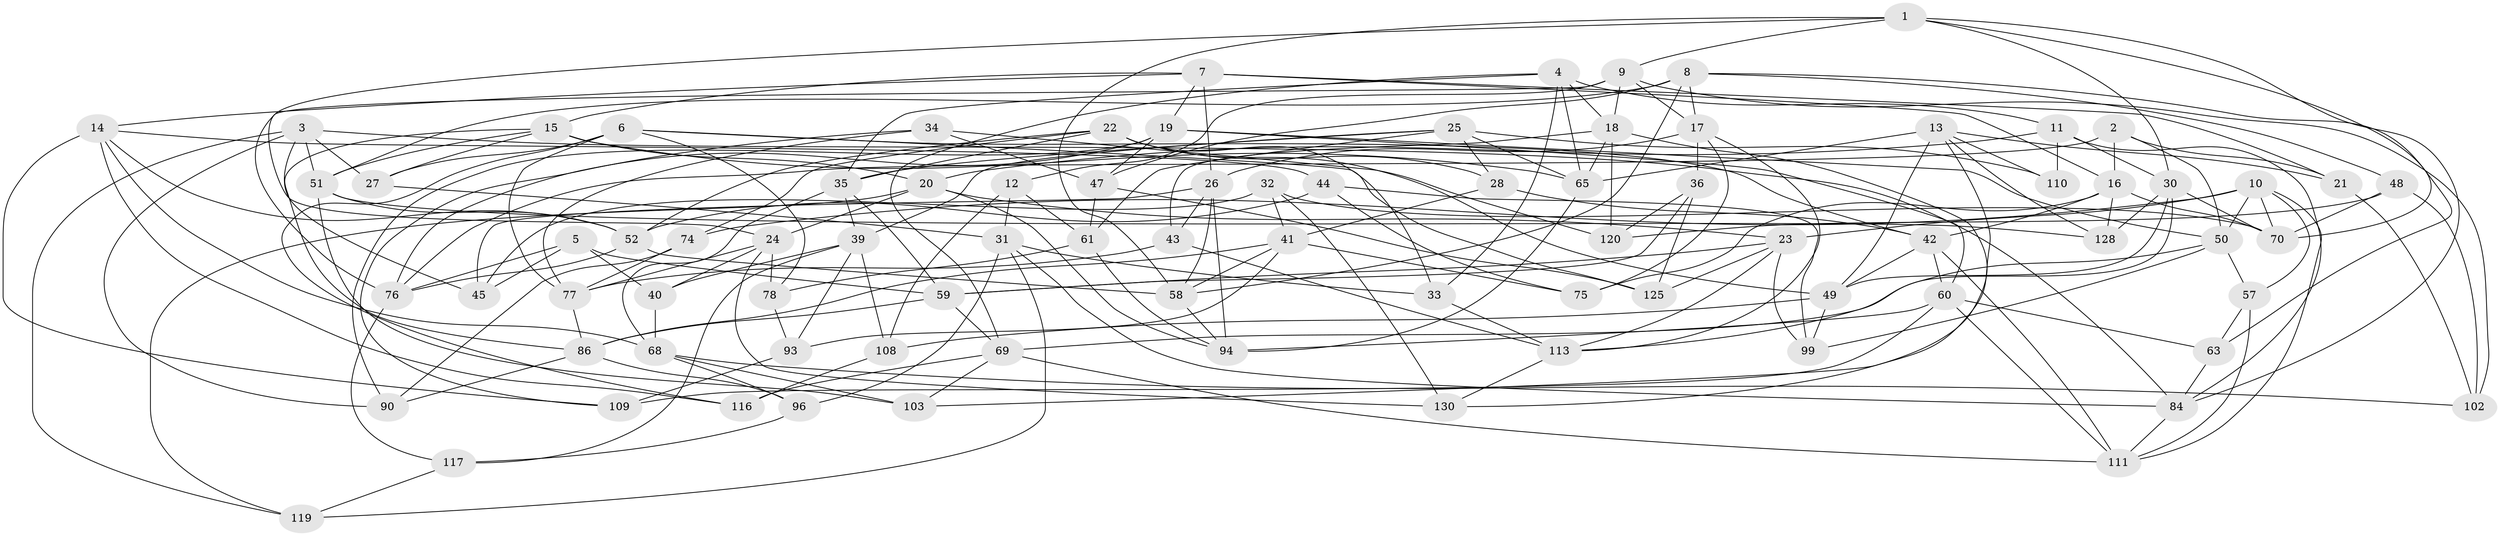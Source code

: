 // Generated by graph-tools (version 1.1) at 2025/24/03/03/25 07:24:29]
// undirected, 84 vertices, 214 edges
graph export_dot {
graph [start="1"]
  node [color=gray90,style=filled];
  1 [super="+79"];
  2;
  3 [super="+54"];
  4 [super="+56"];
  5;
  6 [super="+38"];
  7 [super="+91"];
  8 [super="+107"];
  9 [super="+124"];
  10 [super="+29"];
  11 [super="+46"];
  12;
  13 [super="+37"];
  14 [super="+104"];
  15 [super="+71"];
  16 [super="+67"];
  17 [super="+95"];
  18 [super="+88"];
  19 [super="+129"];
  20 [super="+97"];
  21;
  22 [super="+62"];
  23 [super="+92"];
  24 [super="+106"];
  25 [super="+100"];
  26 [super="+64"];
  27;
  28;
  30 [super="+55"];
  31 [super="+87"];
  32;
  33;
  34;
  35 [super="+72"];
  36;
  39 [super="+114"];
  40;
  41 [super="+105"];
  42 [super="+81"];
  43;
  44;
  45;
  47 [super="+66"];
  48;
  49 [super="+83"];
  50 [super="+89"];
  51 [super="+73"];
  52 [super="+53"];
  57;
  58 [super="+80"];
  59 [super="+118"];
  60 [super="+85"];
  61 [super="+101"];
  63;
  65 [super="+115"];
  68 [super="+82"];
  69 [super="+127"];
  70 [super="+112"];
  74;
  75;
  76 [super="+122"];
  77 [super="+123"];
  78;
  84 [super="+126"];
  86 [super="+98"];
  90;
  93;
  94 [super="+121"];
  96;
  99;
  102;
  103;
  108;
  109;
  110;
  111 [super="+132"];
  113 [super="+131"];
  116;
  117;
  119;
  120;
  125;
  128;
  130;
  1 -- 70;
  1 -- 24;
  1 -- 84;
  1 -- 9;
  1 -- 30;
  1 -- 58;
  2 -- 21;
  2 -- 76;
  2 -- 16;
  2 -- 50;
  3 -- 45;
  3 -- 90;
  3 -- 27;
  3 -- 84;
  3 -- 119;
  3 -- 51;
  4 -- 65;
  4 -- 35;
  4 -- 11;
  4 -- 33;
  4 -- 18;
  4 -- 69;
  5 -- 40;
  5 -- 45;
  5 -- 76;
  5 -- 59;
  6 -- 116;
  6 -- 77;
  6 -- 78;
  6 -- 42;
  6 -- 27;
  6 -- 125;
  7 -- 14;
  7 -- 16;
  7 -- 15;
  7 -- 26;
  7 -- 19;
  7 -- 21;
  8 -- 63;
  8 -- 58;
  8 -- 48;
  8 -- 17;
  8 -- 47;
  8 -- 51;
  9 -- 12;
  9 -- 18;
  9 -- 102;
  9 -- 76;
  9 -- 17;
  10 -- 57;
  10 -- 50;
  10 -- 111;
  10 -- 74;
  10 -- 23;
  10 -- 70;
  11 -- 110 [weight=2];
  11 -- 84;
  11 -- 30;
  11 -- 20;
  12 -- 108;
  12 -- 31;
  12 -- 61;
  13 -- 103;
  13 -- 65;
  13 -- 21;
  13 -- 128;
  13 -- 110;
  13 -- 49;
  14 -- 68;
  14 -- 52;
  14 -- 116;
  14 -- 44;
  14 -- 109;
  15 -- 27;
  15 -- 65;
  15 -- 20;
  15 -- 86;
  15 -- 51;
  16 -- 70;
  16 -- 42;
  16 -- 75;
  16 -- 128;
  17 -- 75;
  17 -- 36;
  17 -- 26;
  17 -- 113;
  18 -- 43;
  18 -- 130;
  18 -- 65;
  18 -- 120;
  19 -- 76;
  19 -- 50;
  19 -- 90;
  19 -- 60;
  19 -- 47;
  20 -- 23;
  20 -- 119;
  20 -- 24;
  20 -- 94;
  21 -- 102;
  22 -- 33;
  22 -- 52;
  22 -- 49;
  22 -- 74;
  22 -- 28;
  22 -- 35;
  23 -- 125;
  23 -- 99;
  23 -- 59;
  23 -- 113;
  24 -- 78;
  24 -- 77;
  24 -- 40;
  24 -- 130;
  25 -- 61;
  25 -- 28;
  25 -- 35;
  25 -- 65;
  25 -- 110;
  25 -- 39;
  26 -- 45;
  26 -- 43;
  26 -- 94;
  26 -- 58;
  27 -- 31;
  28 -- 41;
  28 -- 42;
  30 -- 113;
  30 -- 128;
  30 -- 49;
  30 -- 70;
  31 -- 119;
  31 -- 96;
  31 -- 33;
  31 -- 84;
  32 -- 41;
  32 -- 45;
  32 -- 130;
  32 -- 70;
  33 -- 113;
  34 -- 120;
  34 -- 109;
  34 -- 77;
  34 -- 47;
  35 -- 59;
  35 -- 68;
  35 -- 39;
  36 -- 120;
  36 -- 125;
  36 -- 59;
  39 -- 108;
  39 -- 93;
  39 -- 117;
  39 -- 40;
  40 -- 68;
  41 -- 93;
  41 -- 75;
  41 -- 86;
  41 -- 58;
  42 -- 60;
  42 -- 111;
  42 -- 49;
  43 -- 113;
  43 -- 77;
  44 -- 75;
  44 -- 99;
  44 -- 52;
  47 -- 125;
  47 -- 61 [weight=2];
  48 -- 70;
  48 -- 102;
  48 -- 120;
  49 -- 99;
  49 -- 108;
  50 -- 69;
  50 -- 99;
  50 -- 57;
  51 -- 103;
  51 -- 128;
  51 -- 52;
  52 -- 58;
  52 -- 76;
  57 -- 63;
  57 -- 111;
  58 -- 94;
  59 -- 69;
  59 -- 86;
  60 -- 109;
  60 -- 111;
  60 -- 94;
  60 -- 63;
  61 -- 78;
  61 -- 94;
  63 -- 84;
  65 -- 94;
  68 -- 102;
  68 -- 103;
  68 -- 96;
  69 -- 103;
  69 -- 116;
  69 -- 111;
  74 -- 90;
  74 -- 77;
  76 -- 117;
  77 -- 86;
  78 -- 93;
  84 -- 111;
  86 -- 96;
  86 -- 90;
  93 -- 109;
  96 -- 117;
  108 -- 116;
  113 -- 130;
  117 -- 119;
}

